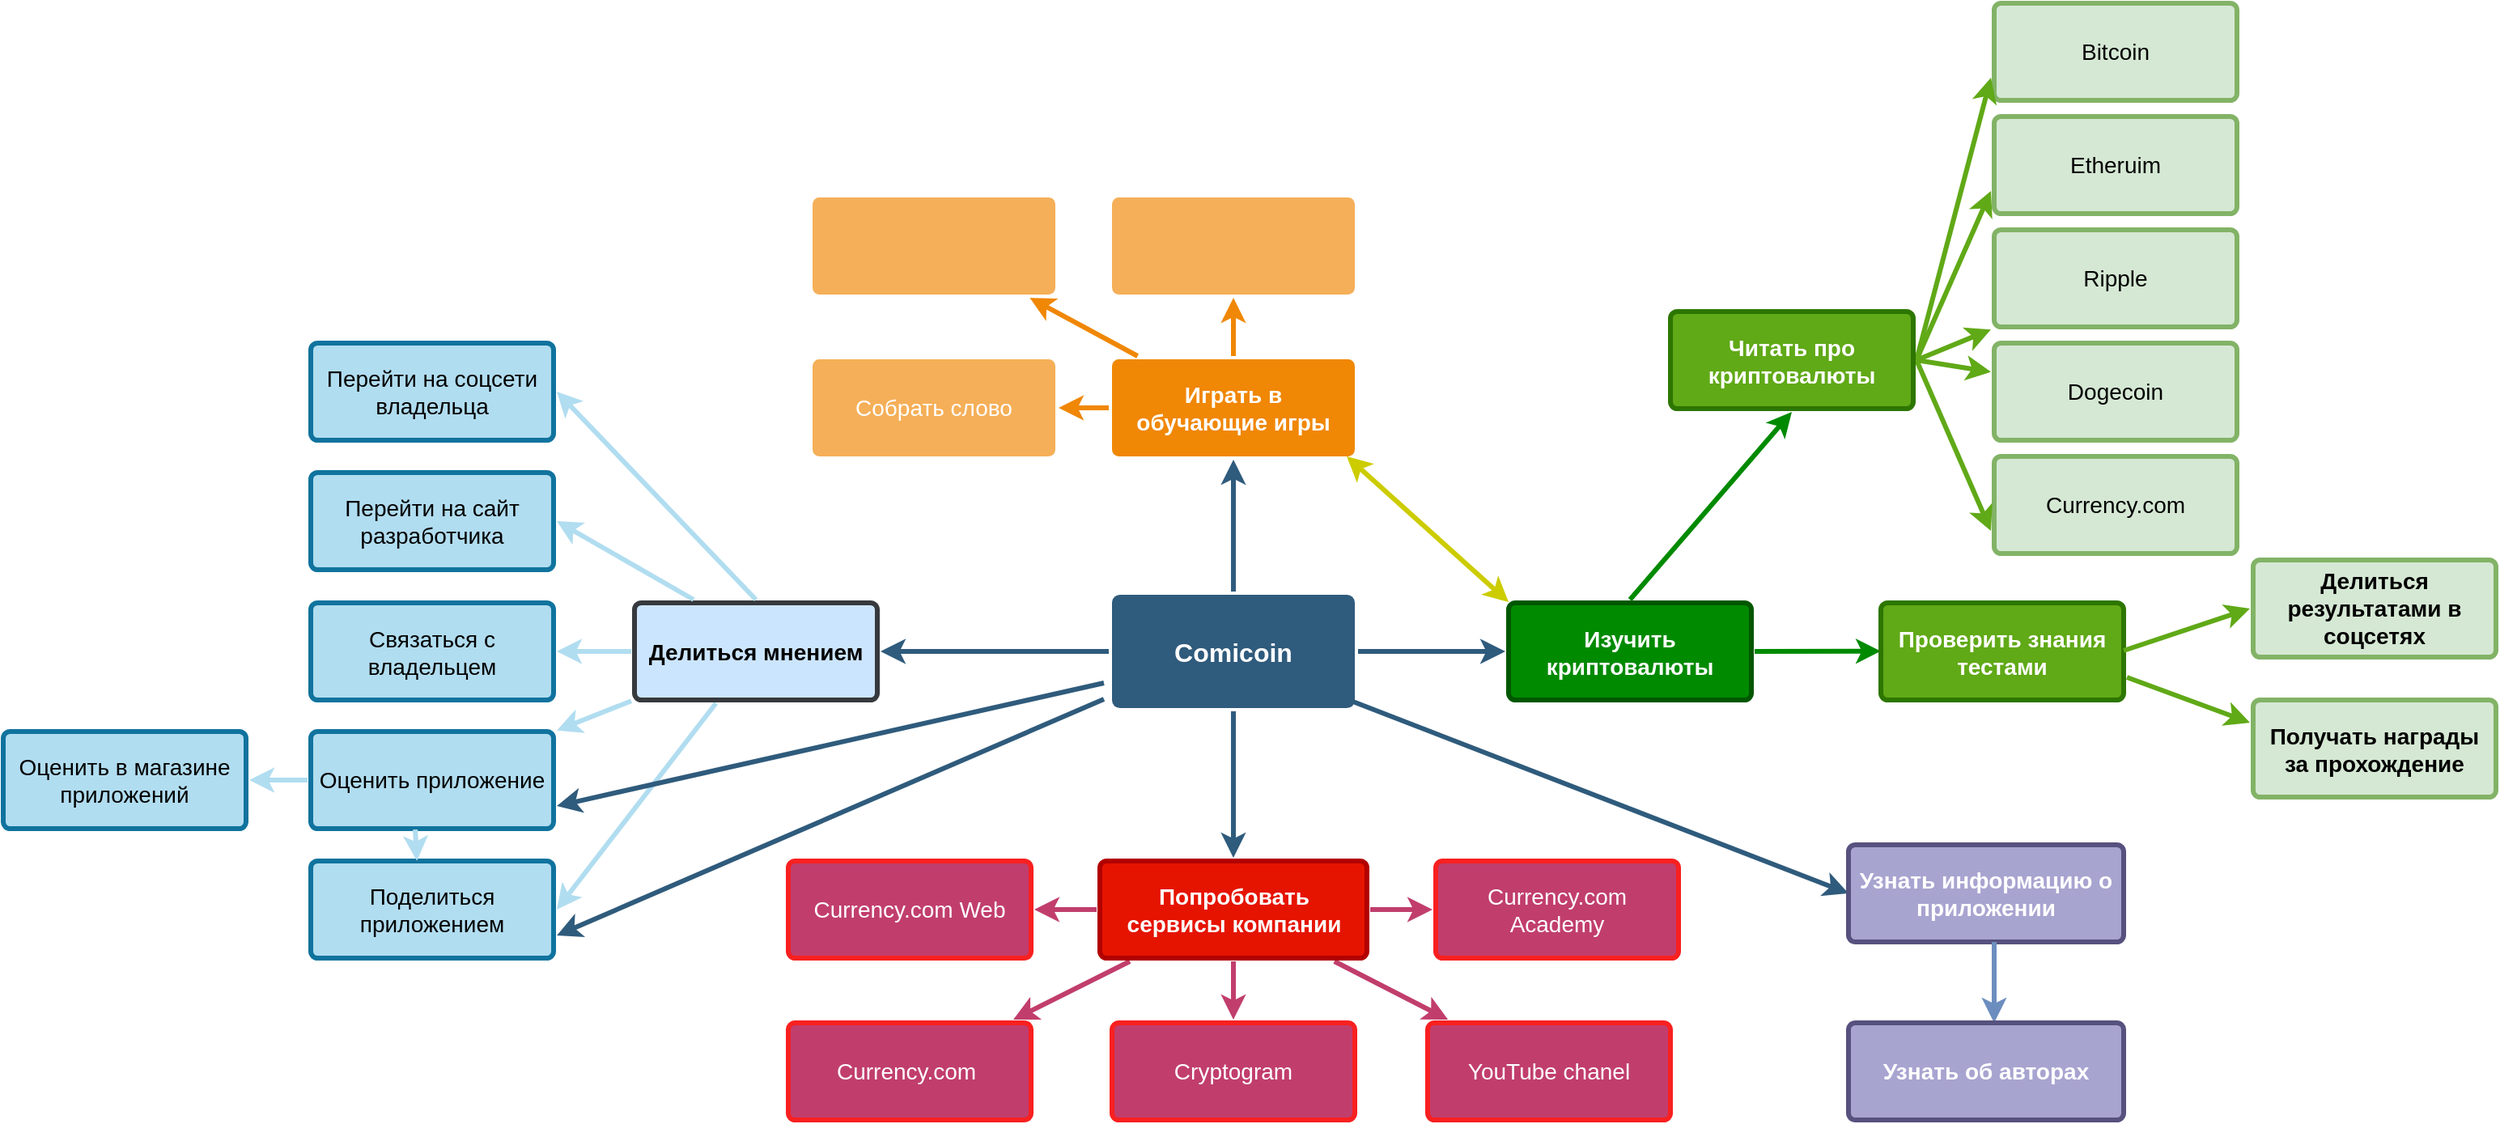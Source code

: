 <mxfile version="20.8.10" type="github">
  <diagram id="6a731a19-8d31-9384-78a2-239565b7b9f0" name="Page-1">
    <mxGraphModel dx="2569" dy="775" grid="1" gridSize="10" guides="1" tooltips="1" connect="1" arrows="1" fold="1" page="1" pageScale="1" pageWidth="1169" pageHeight="827" background="none" math="0" shadow="0">
      <root>
        <mxCell id="0" />
        <mxCell id="1" parent="0" />
        <mxCell id="1745" value="" style="edgeStyle=none;rounded=0;jumpStyle=none;html=1;shadow=0;labelBackgroundColor=none;startArrow=none;startFill=0;endArrow=classic;endFill=1;jettySize=auto;orthogonalLoop=1;strokeColor=#2F5B7C;strokeWidth=3;fontFamily=Helvetica;fontSize=16;fontColor=#23445D;spacing=5;" parent="1" source="1749" target="1764" edge="1">
          <mxGeometry relative="1" as="geometry" />
        </mxCell>
        <mxCell id="1746" value="" style="edgeStyle=none;rounded=0;jumpStyle=none;html=1;shadow=0;labelBackgroundColor=none;startArrow=none;startFill=0;endArrow=classic;endFill=1;jettySize=auto;orthogonalLoop=1;strokeColor=#2F5B7C;strokeWidth=3;fontFamily=Helvetica;fontSize=16;fontColor=#23445D;spacing=5;" parent="1" source="1749" target="1771" edge="1">
          <mxGeometry relative="1" as="geometry" />
        </mxCell>
        <mxCell id="1747" value="" style="edgeStyle=none;rounded=0;jumpStyle=none;html=1;shadow=0;labelBackgroundColor=none;startArrow=none;startFill=0;endArrow=classic;endFill=1;jettySize=auto;orthogonalLoop=1;strokeColor=#2F5B7C;strokeWidth=3;fontFamily=Helvetica;fontSize=16;fontColor=#23445D;spacing=5;" parent="1" source="1749" target="1760" edge="1">
          <mxGeometry relative="1" as="geometry" />
        </mxCell>
        <mxCell id="1748" value="" style="edgeStyle=none;rounded=0;jumpStyle=none;html=1;shadow=0;labelBackgroundColor=none;startArrow=none;startFill=0;endArrow=classic;endFill=1;jettySize=auto;orthogonalLoop=1;strokeColor=#2F5B7C;strokeWidth=3;fontFamily=Helvetica;fontSize=16;fontColor=#23445D;spacing=5;" parent="1" source="1749" target="1753" edge="1">
          <mxGeometry relative="1" as="geometry" />
        </mxCell>
        <mxCell id="1749" value="Comicoin" style="rounded=1;whiteSpace=wrap;html=1;shadow=0;labelBackgroundColor=none;strokeColor=none;strokeWidth=3;fillColor=#2F5B7C;fontFamily=Helvetica;fontSize=16;fontColor=#FFFFFF;align=center;fontStyle=1;spacing=5;arcSize=7;perimeterSpacing=2;" parent="1" vertex="1">
          <mxGeometry x="495" y="375.5" width="150" height="70" as="geometry" />
        </mxCell>
        <mxCell id="1750" value="" style="edgeStyle=none;rounded=1;jumpStyle=none;html=1;shadow=0;labelBackgroundColor=none;startArrow=none;startFill=0;jettySize=auto;orthogonalLoop=1;strokeColor=#B1DDF0;strokeWidth=3;fontFamily=Helvetica;fontSize=14;fontColor=#FFFFFF;spacing=5;fontStyle=1;fillColor=#b0e3e6;" parent="1" source="1753" target="1756" edge="1">
          <mxGeometry relative="1" as="geometry" />
        </mxCell>
        <mxCell id="1751" value="" style="edgeStyle=none;rounded=1;jumpStyle=none;html=1;shadow=0;labelBackgroundColor=none;startArrow=none;startFill=0;jettySize=auto;orthogonalLoop=1;strokeColor=#B1DDF0;strokeWidth=3;fontFamily=Helvetica;fontSize=14;fontColor=#FFFFFF;spacing=5;fontStyle=1;fillColor=#b0e3e6;" parent="1" source="1753" target="1755" edge="1">
          <mxGeometry relative="1" as="geometry" />
        </mxCell>
        <mxCell id="1752" value="" style="edgeStyle=none;rounded=1;jumpStyle=none;html=1;shadow=0;labelBackgroundColor=none;startArrow=none;startFill=0;jettySize=auto;orthogonalLoop=1;strokeColor=#B1DDF0;strokeWidth=3;fontFamily=Helvetica;fontSize=14;fontColor=#FFFFFF;spacing=5;fontStyle=1;fillColor=#b0e3e6;entryX=1;entryY=0.5;entryDx=0;entryDy=0;" parent="1" source="1753" target="1754" edge="1">
          <mxGeometry relative="1" as="geometry" />
        </mxCell>
        <mxCell id="1753" value="Делиться мнением" style="rounded=1;whiteSpace=wrap;html=1;shadow=0;labelBackgroundColor=none;strokeColor=#36393d;strokeWidth=3;fillColor=#cce5ff;fontFamily=Helvetica;fontSize=14;align=center;spacing=5;fontStyle=1;arcSize=7;perimeterSpacing=2;" parent="1" vertex="1">
          <mxGeometry x="200" y="380.5" width="150" height="60" as="geometry" />
        </mxCell>
        <mxCell id="1754" value="Поделиться приложением" style="rounded=1;whiteSpace=wrap;html=1;shadow=0;labelBackgroundColor=none;strokeColor=#10739e;strokeWidth=3;fillColor=#b1ddf0;fontFamily=Helvetica;fontSize=14;align=center;spacing=5;fontStyle=0;arcSize=7;perimeterSpacing=2;" parent="1" vertex="1">
          <mxGeometry y="540" width="150" height="60" as="geometry" />
        </mxCell>
        <mxCell id="1755" value="Оценить приложение" style="rounded=1;whiteSpace=wrap;html=1;shadow=0;labelBackgroundColor=none;strokeColor=#10739e;strokeWidth=3;fillColor=#b1ddf0;fontFamily=Helvetica;fontSize=14;align=center;spacing=5;fontStyle=0;arcSize=7;perimeterSpacing=2;" parent="1" vertex="1">
          <mxGeometry y="460" width="150" height="60" as="geometry" />
        </mxCell>
        <mxCell id="1756" value="Связаться с владельцем" style="rounded=1;whiteSpace=wrap;html=1;shadow=0;labelBackgroundColor=none;strokeColor=#10739e;strokeWidth=3;fillColor=#B1DDF0;fontFamily=Helvetica;fontSize=14;align=center;spacing=5;fontStyle=0;arcSize=7;perimeterSpacing=2;" parent="1" vertex="1">
          <mxGeometry y="380.5" width="150" height="60" as="geometry" />
        </mxCell>
        <mxCell id="1757" value="" style="edgeStyle=none;rounded=0;jumpStyle=none;html=1;shadow=0;labelBackgroundColor=none;startArrow=none;startFill=0;endArrow=classic;endFill=1;jettySize=auto;orthogonalLoop=1;strokeColor=#C13E6C;strokeWidth=3;fontFamily=Helvetica;fontSize=14;fontColor=#FFFFFF;spacing=5;" parent="1" source="1760" target="1763" edge="1">
          <mxGeometry relative="1" as="geometry" />
        </mxCell>
        <mxCell id="1758" value="" style="edgeStyle=none;rounded=0;jumpStyle=none;html=1;shadow=0;labelBackgroundColor=none;startArrow=none;startFill=0;endArrow=classic;endFill=1;jettySize=auto;orthogonalLoop=1;strokeColor=#C13E6C;strokeWidth=3;fontFamily=Helvetica;fontSize=14;fontColor=#FFFFFF;spacing=5;" parent="1" source="1760" target="1762" edge="1">
          <mxGeometry relative="1" as="geometry" />
        </mxCell>
        <mxCell id="1759" value="" style="edgeStyle=none;rounded=0;jumpStyle=none;html=1;shadow=0;labelBackgroundColor=none;startArrow=none;startFill=0;endArrow=classic;endFill=1;jettySize=auto;orthogonalLoop=1;strokeColor=#C13E6C;strokeWidth=3;fontFamily=Helvetica;fontSize=14;fontColor=#FFFFFF;spacing=5;" parent="1" source="1760" target="1761" edge="1">
          <mxGeometry relative="1" as="geometry" />
        </mxCell>
        <mxCell id="1760" value="Попробовать сервисы компании" style="rounded=1;whiteSpace=wrap;html=1;shadow=0;labelBackgroundColor=none;strokeColor=#B20000;strokeWidth=3;fillColor=#e51400;fontFamily=Helvetica;fontSize=14;fontColor=#ffffff;align=center;spacing=5;fontStyle=1;arcSize=7;perimeterSpacing=2;" parent="1" vertex="1">
          <mxGeometry x="487.5" y="540" width="165" height="60" as="geometry" />
        </mxCell>
        <mxCell id="1761" value="YouTube chanel" style="rounded=1;whiteSpace=wrap;html=1;shadow=0;labelBackgroundColor=none;strokeColor=#f82020;strokeWidth=3;fillColor=#c13e6c;fontFamily=Helvetica;fontSize=14;fontColor=#FFFFFF;align=center;spacing=5;arcSize=7;perimeterSpacing=2;" parent="1" vertex="1">
          <mxGeometry x="690" y="640" width="150" height="60" as="geometry" />
        </mxCell>
        <mxCell id="1762" value="Cryptogram" style="rounded=1;whiteSpace=wrap;html=1;shadow=0;labelBackgroundColor=none;strokeColor=#f82020;strokeWidth=3;fillColor=#c13e6c;fontFamily=Helvetica;fontSize=14;fontColor=#FFFFFF;align=center;spacing=5;arcSize=7;perimeterSpacing=2;" parent="1" vertex="1">
          <mxGeometry x="495" y="640" width="150" height="60" as="geometry" />
        </mxCell>
        <mxCell id="1763" value="Currency.com&amp;nbsp;" style="rounded=1;whiteSpace=wrap;html=1;shadow=0;labelBackgroundColor=none;strokeColor=#f82020;strokeWidth=3;fillColor=#c13e6c;fontFamily=Helvetica;fontSize=14;fontColor=#FFFFFF;align=center;spacing=5;arcSize=7;perimeterSpacing=2;" parent="1" vertex="1">
          <mxGeometry x="295" y="640" width="150" height="60" as="geometry" />
        </mxCell>
        <mxCell id="1764" value="Играть в обучающие игры" style="rounded=1;whiteSpace=wrap;html=1;shadow=0;labelBackgroundColor=none;strokeColor=none;strokeWidth=3;fillColor=#F08705;fontFamily=Helvetica;fontSize=14;fontColor=#FFFFFF;align=center;spacing=5;fontStyle=1;arcSize=7;perimeterSpacing=2;" parent="1" vertex="1">
          <mxGeometry x="495" y="230" width="150" height="60" as="geometry" />
        </mxCell>
        <mxCell id="1765" value="" style="rounded=1;whiteSpace=wrap;html=1;shadow=0;labelBackgroundColor=none;strokeColor=none;strokeWidth=3;fillColor=#f5af58;fontFamily=Helvetica;fontSize=14;fontColor=#FFFFFF;align=center;spacing=5;arcSize=7;perimeterSpacing=2;" parent="1" vertex="1">
          <mxGeometry x="495" y="130" width="150" height="60" as="geometry" />
        </mxCell>
        <mxCell id="1766" value="" style="edgeStyle=none;rounded=0;jumpStyle=none;html=1;shadow=0;labelBackgroundColor=none;startArrow=none;startFill=0;endArrow=classic;endFill=1;jettySize=auto;orthogonalLoop=1;strokeColor=#F08705;strokeWidth=3;fontFamily=Helvetica;fontSize=14;fontColor=#FFFFFF;spacing=5;" parent="1" source="1764" target="1765" edge="1">
          <mxGeometry relative="1" as="geometry" />
        </mxCell>
        <mxCell id="1767" value="" style="rounded=1;whiteSpace=wrap;html=1;shadow=0;labelBackgroundColor=none;strokeColor=none;strokeWidth=3;fillColor=#f5af58;fontFamily=Helvetica;fontSize=14;fontColor=#FFFFFF;align=center;spacing=5;arcSize=7;perimeterSpacing=2;" parent="1" vertex="1">
          <mxGeometry x="310" y="130" width="150" height="60" as="geometry" />
        </mxCell>
        <mxCell id="1768" value="" style="edgeStyle=none;rounded=0;jumpStyle=none;html=1;shadow=0;labelBackgroundColor=none;startArrow=none;startFill=0;endArrow=classic;endFill=1;jettySize=auto;orthogonalLoop=1;strokeColor=#F08705;strokeWidth=3;fontFamily=Helvetica;fontSize=14;fontColor=#FFFFFF;spacing=5;" parent="1" source="1764" target="1767" edge="1">
          <mxGeometry relative="1" as="geometry" />
        </mxCell>
        <mxCell id="1769" value="Собрать слово" style="rounded=1;whiteSpace=wrap;html=1;shadow=0;labelBackgroundColor=none;strokeColor=none;strokeWidth=3;fillColor=#f5af58;fontFamily=Helvetica;fontSize=14;fontColor=#FFFFFF;align=center;spacing=5;arcSize=7;perimeterSpacing=2;" parent="1" vertex="1">
          <mxGeometry x="310" y="230" width="150" height="60" as="geometry" />
        </mxCell>
        <mxCell id="1770" value="" style="edgeStyle=none;rounded=0;jumpStyle=none;html=1;shadow=0;labelBackgroundColor=none;startArrow=none;startFill=0;endArrow=classic;endFill=1;jettySize=auto;orthogonalLoop=1;strokeColor=#F08705;strokeWidth=3;fontFamily=Helvetica;fontSize=14;fontColor=#FFFFFF;spacing=5;" parent="1" source="1764" target="1769" edge="1">
          <mxGeometry relative="1" as="geometry" />
        </mxCell>
        <mxCell id="UL254Td3M0qve1C45Teg-1803" value="" style="edgeStyle=none;rounded=0;orthogonalLoop=1;jettySize=auto;html=1;" edge="1" parent="1" source="1771" target="UL254Td3M0qve1C45Teg-1798">
          <mxGeometry relative="1" as="geometry" />
        </mxCell>
        <mxCell id="1771" value="Изучить криптовалюты" style="rounded=1;whiteSpace=wrap;html=1;shadow=0;labelBackgroundColor=none;strokeColor=#005700;strokeWidth=3;fillColor=#008A00;fontFamily=Helvetica;fontSize=14;fontColor=#ffffff;align=center;spacing=5;fontStyle=1;arcSize=7;perimeterSpacing=2;" parent="1" vertex="1">
          <mxGeometry x="740" y="380.5" width="150" height="60" as="geometry" />
        </mxCell>
        <mxCell id="1772" value="Dogecoin" style="rounded=1;whiteSpace=wrap;html=1;shadow=0;labelBackgroundColor=none;strokeColor=#82b366;strokeWidth=3;fillColor=#d5e8d4;fontFamily=Helvetica;fontSize=14;align=center;spacing=5;fontStyle=0;arcSize=7;perimeterSpacing=2;" parent="1" vertex="1">
          <mxGeometry x="1040" y="220" width="150" height="60" as="geometry" />
        </mxCell>
        <mxCell id="1773" value="" style="edgeStyle=none;rounded=1;jumpStyle=none;html=1;shadow=0;labelBackgroundColor=none;startArrow=none;startFill=0;jettySize=auto;orthogonalLoop=1;strokeColor=#60A917;strokeWidth=3;fontFamily=Helvetica;fontSize=14;fontColor=#FFFFFF;spacing=5;fontStyle=1;fillColor=#b0e3e6;exitX=1;exitY=0.5;exitDx=0;exitDy=0;" parent="1" source="UL254Td3M0qve1C45Teg-1788" target="1772" edge="1">
          <mxGeometry relative="1" as="geometry">
            <mxPoint x="840" y="430" as="sourcePoint" />
          </mxGeometry>
        </mxCell>
        <mxCell id="1774" value="Ripple" style="rounded=1;whiteSpace=wrap;html=1;shadow=0;labelBackgroundColor=none;strokeColor=#82b366;strokeWidth=3;fillColor=#d5e8d4;fontFamily=Helvetica;fontSize=14;align=center;spacing=5;fontStyle=0;arcSize=7;perimeterSpacing=2;" parent="1" vertex="1">
          <mxGeometry x="1040" y="150" width="150" height="60" as="geometry" />
        </mxCell>
        <mxCell id="1775" value="" style="edgeStyle=none;rounded=1;jumpStyle=none;html=1;shadow=0;labelBackgroundColor=none;startArrow=none;startFill=0;jettySize=auto;orthogonalLoop=1;strokeColor=#60A917;strokeWidth=3;fontFamily=Helvetica;fontSize=14;fontColor=#FFFFFF;spacing=5;fontStyle=1;fillColor=#b0e3e6;exitX=1;exitY=0.5;exitDx=0;exitDy=0;" parent="1" source="UL254Td3M0qve1C45Teg-1788" target="1774" edge="1">
          <mxGeometry relative="1" as="geometry" />
        </mxCell>
        <mxCell id="1776" value="Etheruim" style="rounded=1;whiteSpace=wrap;html=1;shadow=0;labelBackgroundColor=none;strokeColor=#82b366;strokeWidth=3;fillColor=#d5e8d4;fontFamily=Helvetica;fontSize=14;align=center;spacing=5;fontStyle=0;arcSize=7;perimeterSpacing=2;" parent="1" vertex="1">
          <mxGeometry x="1040" y="80" width="150" height="60" as="geometry" />
        </mxCell>
        <mxCell id="1777" value="" style="edgeStyle=none;rounded=1;jumpStyle=none;html=1;shadow=0;labelBackgroundColor=none;startArrow=none;startFill=0;jettySize=auto;orthogonalLoop=1;strokeColor=#60A917;strokeWidth=3;fontFamily=Helvetica;fontSize=14;fontColor=#FFFFFF;spacing=5;fontStyle=1;fillColor=#b0e3e6;entryX=0;entryY=0.75;entryDx=0;entryDy=0;exitX=1;exitY=0.5;exitDx=0;exitDy=0;" parent="1" source="UL254Td3M0qve1C45Teg-1788" target="1776" edge="1">
          <mxGeometry relative="1" as="geometry" />
        </mxCell>
        <mxCell id="1778" value="Bitcoin" style="rounded=1;whiteSpace=wrap;html=1;shadow=0;labelBackgroundColor=none;strokeColor=#82b366;strokeWidth=3;fillColor=#d5e8d4;fontFamily=Helvetica;fontSize=14;align=center;spacing=5;fontStyle=0;arcSize=7;perimeterSpacing=2;" parent="1" vertex="1">
          <mxGeometry x="1040" y="10" width="150" height="60" as="geometry" />
        </mxCell>
        <mxCell id="1779" value="" style="edgeStyle=none;rounded=1;jumpStyle=none;html=1;shadow=0;labelBackgroundColor=none;startArrow=none;startFill=0;jettySize=auto;orthogonalLoop=1;strokeColor=#60A917;strokeWidth=3;fontFamily=Helvetica;fontSize=14;fontColor=#FFFFFF;spacing=5;fontStyle=1;fillColor=#b0e3e6;exitX=1;exitY=0.5;exitDx=0;exitDy=0;entryX=0;entryY=0.75;entryDx=0;entryDy=0;" parent="1" source="UL254Td3M0qve1C45Teg-1788" target="1778" edge="1">
          <mxGeometry relative="1" as="geometry" />
        </mxCell>
        <mxCell id="UL254Td3M0qve1C45Teg-1780" value="Currency.com" style="rounded=1;whiteSpace=wrap;html=1;shadow=0;labelBackgroundColor=none;strokeColor=#82b366;strokeWidth=3;fillColor=#d5e8d4;fontFamily=Helvetica;fontSize=14;align=center;spacing=5;fontStyle=0;arcSize=7;perimeterSpacing=2;" vertex="1" parent="1">
          <mxGeometry x="1040" y="290" width="150" height="60" as="geometry" />
        </mxCell>
        <mxCell id="UL254Td3M0qve1C45Teg-1782" value="" style="rounded=1;jumpStyle=none;html=1;shadow=0;labelBackgroundColor=none;startArrow=none;startFill=0;jettySize=auto;orthogonalLoop=1;strokeColor=#60A917;strokeWidth=3;fontFamily=Helvetica;fontSize=14;fontColor=#FFFFFF;spacing=5;fontStyle=1;fillColor=#b0e3e6;entryX=0;entryY=0.75;entryDx=0;entryDy=0;exitX=1;exitY=0.5;exitDx=0;exitDy=0;" edge="1" parent="1" source="UL254Td3M0qve1C45Teg-1788" target="UL254Td3M0qve1C45Teg-1780">
          <mxGeometry relative="1" as="geometry">
            <mxPoint x="750" y="570" as="sourcePoint" />
            <mxPoint x="970.723" y="292" as="targetPoint" />
          </mxGeometry>
        </mxCell>
        <mxCell id="UL254Td3M0qve1C45Teg-1784" value="" style="edgeStyle=none;rounded=0;jumpStyle=none;html=1;shadow=0;labelBackgroundColor=none;startArrow=none;startFill=0;endArrow=classic;endFill=1;jettySize=auto;orthogonalLoop=1;strokeColor=#60A917;strokeWidth=3;fontFamily=Helvetica;fontSize=16;fontColor=#23445D;spacing=5;entryX=0;entryY=0.25;entryDx=0;entryDy=0;exitX=1;exitY=0.75;exitDx=0;exitDy=0;" edge="1" parent="1" source="UL254Td3M0qve1C45Teg-1798" target="UL254Td3M0qve1C45Teg-1783">
          <mxGeometry relative="1" as="geometry">
            <mxPoint x="657" y="423.575" as="sourcePoint" />
            <mxPoint x="703" y="422.425" as="targetPoint" />
          </mxGeometry>
        </mxCell>
        <mxCell id="UL254Td3M0qve1C45Teg-1788" value="Читать про криптовалюты" style="rounded=1;whiteSpace=wrap;html=1;shadow=0;labelBackgroundColor=none;strokeColor=#2D7600;strokeWidth=3;fillColor=#60A917;fontFamily=Helvetica;fontSize=14;fontColor=#ffffff;align=center;spacing=5;fontStyle=1;arcSize=7;perimeterSpacing=2;" vertex="1" parent="1">
          <mxGeometry x="840" y="200.5" width="150" height="60" as="geometry" />
        </mxCell>
        <mxCell id="UL254Td3M0qve1C45Teg-1783" value="Получать награды за прохождение" style="rounded=1;whiteSpace=wrap;html=1;shadow=0;labelBackgroundColor=none;strokeColor=#82b366;strokeWidth=3;fillColor=#d5e8d4;fontFamily=Helvetica;fontSize=14;align=center;spacing=5;fontStyle=1;arcSize=7;perimeterSpacing=2;" vertex="1" parent="1">
          <mxGeometry x="1200" y="440.5" width="150" height="60" as="geometry" />
        </mxCell>
        <mxCell id="UL254Td3M0qve1C45Teg-1790" value="" style="edgeStyle=none;rounded=0;jumpStyle=none;html=1;shadow=0;labelBackgroundColor=none;startArrow=none;startFill=0;endArrow=classic;endFill=1;jettySize=auto;orthogonalLoop=1;strokeColor=#008A00;strokeWidth=3;fontFamily=Helvetica;fontSize=16;fontColor=#23445D;spacing=5;entryX=0.5;entryY=1;entryDx=0;entryDy=0;exitX=0.5;exitY=0;exitDx=0;exitDy=0;" edge="1" parent="1" source="1771" target="UL254Td3M0qve1C45Teg-1788">
          <mxGeometry relative="1" as="geometry">
            <mxPoint x="770" y="380" as="sourcePoint" />
            <mxPoint x="816.5" y="538" as="targetPoint" />
          </mxGeometry>
        </mxCell>
        <mxCell id="UL254Td3M0qve1C45Teg-1792" style="edgeStyle=none;rounded=0;orthogonalLoop=1;jettySize=auto;html=1;exitX=0.25;exitY=1;exitDx=0;exitDy=0;" edge="1" parent="1" source="1776" target="1776">
          <mxGeometry relative="1" as="geometry" />
        </mxCell>
        <mxCell id="UL254Td3M0qve1C45Teg-1793" value="Currency.com Academy" style="rounded=1;whiteSpace=wrap;html=1;shadow=0;labelBackgroundColor=none;strokeColor=#f82020;strokeWidth=3;fillColor=#c13e6c;fontFamily=Helvetica;fontSize=14;fontColor=#FFFFFF;align=center;spacing=5;arcSize=7;perimeterSpacing=2;" vertex="1" parent="1">
          <mxGeometry x="695" y="540" width="150" height="60" as="geometry" />
        </mxCell>
        <mxCell id="UL254Td3M0qve1C45Teg-1794" value="Currency.com Web" style="rounded=1;whiteSpace=wrap;html=1;shadow=0;labelBackgroundColor=none;strokeColor=#f82020;strokeWidth=3;fillColor=#C13E6C;fontFamily=Helvetica;fontSize=14;fontColor=#FFFFFF;align=center;spacing=5;arcSize=7;perimeterSpacing=2;" vertex="1" parent="1">
          <mxGeometry x="295" y="540" width="150" height="60" as="geometry" />
        </mxCell>
        <mxCell id="UL254Td3M0qve1C45Teg-1795" value="" style="edgeStyle=none;rounded=0;jumpStyle=none;html=1;shadow=0;labelBackgroundColor=none;startArrow=none;startFill=0;endArrow=classic;endFill=1;jettySize=auto;orthogonalLoop=1;strokeColor=#C13E6C;strokeWidth=3;fontFamily=Helvetica;fontSize=14;fontColor=#FFFFFF;spacing=5;entryX=1;entryY=0.5;entryDx=0;entryDy=0;exitX=0;exitY=0.5;exitDx=0;exitDy=0;" edge="1" parent="1" source="1760" target="UL254Td3M0qve1C45Teg-1794">
          <mxGeometry relative="1" as="geometry">
            <mxPoint x="503" y="641.3" as="sourcePoint" />
            <mxPoint x="457" y="659.7" as="targetPoint" />
          </mxGeometry>
        </mxCell>
        <mxCell id="UL254Td3M0qve1C45Teg-1796" value="" style="edgeStyle=none;rounded=0;jumpStyle=none;html=1;shadow=0;labelBackgroundColor=none;startArrow=none;startFill=0;endArrow=classic;endFill=1;jettySize=auto;orthogonalLoop=1;strokeColor=#C13E6C;strokeWidth=3;fontFamily=Helvetica;fontSize=14;fontColor=#FFFFFF;spacing=5;entryX=0;entryY=0.5;entryDx=0;entryDy=0;exitX=1;exitY=0.5;exitDx=0;exitDy=0;" edge="1" parent="1" source="1760" target="UL254Td3M0qve1C45Teg-1793">
          <mxGeometry relative="1" as="geometry">
            <mxPoint x="503" y="610.5" as="sourcePoint" />
            <mxPoint x="442" y="610.5" as="targetPoint" />
          </mxGeometry>
        </mxCell>
        <mxCell id="UL254Td3M0qve1C45Teg-1797" value="" style="edgeStyle=none;rounded=0;jumpStyle=none;html=1;shadow=0;labelBackgroundColor=none;startArrow=none;startFill=0;endArrow=classic;endFill=1;jettySize=auto;orthogonalLoop=1;strokeColor=#008A00;strokeWidth=3;fontFamily=Helvetica;fontSize=16;fontColor=#23445D;spacing=5;exitX=1;exitY=0.5;exitDx=0;exitDy=0;" edge="1" parent="1" source="1771">
          <mxGeometry relative="1" as="geometry">
            <mxPoint x="910" y="410" as="sourcePoint" />
            <mxPoint x="970" y="410.33" as="targetPoint" />
          </mxGeometry>
        </mxCell>
        <mxCell id="UL254Td3M0qve1C45Teg-1798" value="Проверить знания тестами" style="rounded=1;whiteSpace=wrap;html=1;shadow=0;labelBackgroundColor=none;strokeColor=#2D7600;strokeWidth=3;fillColor=#60a917;fontFamily=Helvetica;fontSize=14;fontColor=#ffffff;align=center;spacing=5;fontStyle=1;arcSize=7;perimeterSpacing=2;" vertex="1" parent="1">
          <mxGeometry x="970" y="380.5" width="150" height="60" as="geometry" />
        </mxCell>
        <mxCell id="UL254Td3M0qve1C45Teg-1799" value="" style="edgeStyle=none;rounded=0;jumpStyle=none;html=1;shadow=0;labelBackgroundColor=none;startArrow=none;startFill=0;endArrow=classic;endFill=1;jettySize=auto;orthogonalLoop=1;strokeColor=#60A917;strokeWidth=3;fontFamily=Helvetica;fontSize=16;fontColor=#23445D;spacing=5;exitX=1;exitY=0.75;exitDx=0;exitDy=0;entryX=0;entryY=0.5;entryDx=0;entryDy=0;" edge="1" parent="1" target="UL254Td3M0qve1C45Teg-1800">
          <mxGeometry relative="1" as="geometry">
            <mxPoint x="1120" y="410" as="sourcePoint" />
            <mxPoint x="1200" y="380" as="targetPoint" />
          </mxGeometry>
        </mxCell>
        <mxCell id="UL254Td3M0qve1C45Teg-1800" value="Делиться результатами в соцсетях" style="rounded=1;whiteSpace=wrap;html=1;shadow=0;labelBackgroundColor=none;strokeColor=#82b366;strokeWidth=3;fillColor=#d5e8d4;fontFamily=Helvetica;fontSize=14;align=center;spacing=5;fontStyle=1;arcSize=7;perimeterSpacing=2;" vertex="1" parent="1">
          <mxGeometry x="1200" y="354.0" width="150" height="60" as="geometry" />
        </mxCell>
        <mxCell id="UL254Td3M0qve1C45Teg-1801" value="" style="edgeStyle=none;rounded=1;jumpStyle=none;html=1;shadow=0;labelBackgroundColor=none;startArrow=none;startFill=0;jettySize=auto;orthogonalLoop=1;strokeColor=#B1DDF0;strokeWidth=3;fontFamily=Helvetica;fontSize=14;fontColor=#FFFFFF;spacing=5;fontStyle=1;fillColor=#b0e3e6;entryX=1;entryY=0.5;entryDx=0;entryDy=0;exitX=0.25;exitY=0;exitDx=0;exitDy=0;" edge="1" parent="1" source="1753" target="UL254Td3M0qve1C45Teg-1802">
          <mxGeometry relative="1" as="geometry">
            <mxPoint x="260" y="360" as="sourcePoint" />
            <mxPoint x="210" y="310" as="targetPoint" />
          </mxGeometry>
        </mxCell>
        <mxCell id="UL254Td3M0qve1C45Teg-1802" value="Перейти на сайт разработчика" style="rounded=1;whiteSpace=wrap;html=1;shadow=0;labelBackgroundColor=none;strokeColor=#10739e;strokeWidth=3;fillColor=#b1ddf0;fontFamily=Helvetica;fontSize=14;align=center;spacing=5;fontStyle=0;arcSize=7;perimeterSpacing=2;" vertex="1" parent="1">
          <mxGeometry y="300" width="150" height="60" as="geometry" />
        </mxCell>
        <mxCell id="UL254Td3M0qve1C45Teg-1808" value="" style="endArrow=classic;startArrow=classic;html=1;rounded=1;jumpSize=7;strokeColor=#CCCC00;strokeWidth=3;fillColor=#ffff88;" edge="1" parent="1">
          <mxGeometry width="50" height="50" relative="1" as="geometry">
            <mxPoint x="740" y="380" as="sourcePoint" />
            <mxPoint x="640" y="290" as="targetPoint" />
          </mxGeometry>
        </mxCell>
        <mxCell id="UL254Td3M0qve1C45Teg-1810" value="" style="edgeStyle=none;rounded=1;jumpStyle=none;html=1;shadow=0;labelBackgroundColor=none;startArrow=none;startFill=0;jettySize=auto;orthogonalLoop=1;strokeColor=#B1DDF0;strokeWidth=3;fontFamily=Helvetica;fontSize=14;fontColor=#FFFFFF;spacing=5;fontStyle=1;fillColor=#b0e3e6;exitX=0.432;exitY=0.978;exitDx=0;exitDy=0;entryX=0.439;entryY=0.03;entryDx=0;entryDy=0;exitPerimeter=0;entryPerimeter=0;" edge="1" parent="1" source="1755" target="1754">
          <mxGeometry relative="1" as="geometry">
            <mxPoint x="233" y="451.437" as="sourcePoint" />
            <mxPoint x="-110" y="510" as="targetPoint" />
          </mxGeometry>
        </mxCell>
        <mxCell id="UL254Td3M0qve1C45Teg-1814" value="" style="edgeStyle=none;rounded=1;jumpStyle=none;html=1;shadow=0;labelBackgroundColor=none;startArrow=none;startFill=0;jettySize=auto;orthogonalLoop=1;strokeColor=#2F5B7C;strokeWidth=3;fontFamily=Helvetica;fontSize=14;fontColor=#FFFFFF;spacing=5;fontStyle=1;fillColor=#b0e3e6;entryX=1;entryY=0.75;entryDx=0;entryDy=0;" edge="1" parent="1" target="1754">
          <mxGeometry relative="1" as="geometry">
            <mxPoint x="490" y="440" as="sourcePoint" />
            <mxPoint x="162" y="600" as="targetPoint" />
          </mxGeometry>
        </mxCell>
        <mxCell id="UL254Td3M0qve1C45Teg-1815" value="Перейти на соцсети владельца" style="rounded=1;whiteSpace=wrap;html=1;shadow=0;labelBackgroundColor=none;strokeColor=#10739e;strokeWidth=3;fillColor=#b1ddf0;fontFamily=Helvetica;fontSize=14;align=center;spacing=5;fontStyle=0;arcSize=7;perimeterSpacing=2;" vertex="1" parent="1">
          <mxGeometry y="220" width="150" height="60" as="geometry" />
        </mxCell>
        <mxCell id="UL254Td3M0qve1C45Teg-1816" value="" style="edgeStyle=none;rounded=1;jumpStyle=none;html=1;shadow=0;labelBackgroundColor=none;startArrow=none;startFill=0;jettySize=auto;orthogonalLoop=1;strokeColor=#B1DDF0;strokeWidth=3;fontFamily=Helvetica;fontSize=14;fontColor=#FFFFFF;spacing=5;fontStyle=1;fillColor=#b0e3e6;entryX=1;entryY=0.5;entryDx=0;entryDy=0;exitX=0.5;exitY=0;exitDx=0;exitDy=0;" edge="1" parent="1" source="1753" target="UL254Td3M0qve1C45Teg-1815">
          <mxGeometry relative="1" as="geometry">
            <mxPoint x="290" y="370" as="sourcePoint" />
            <mxPoint x="223.5" y="312" as="targetPoint" />
          </mxGeometry>
        </mxCell>
        <mxCell id="UL254Td3M0qve1C45Teg-1817" value="" style="edgeStyle=none;rounded=0;jumpStyle=none;html=1;shadow=0;labelBackgroundColor=none;startArrow=none;startFill=0;endArrow=classic;endFill=1;jettySize=auto;orthogonalLoop=1;strokeColor=#2F5B7C;strokeWidth=3;fontFamily=Helvetica;fontSize=16;fontColor=#23445D;spacing=5;entryX=1;entryY=0.75;entryDx=0;entryDy=0;" edge="1" parent="1" target="1755">
          <mxGeometry relative="1" as="geometry">
            <mxPoint x="490" y="430" as="sourcePoint" />
            <mxPoint x="377" y="425.5" as="targetPoint" />
          </mxGeometry>
        </mxCell>
        <mxCell id="UL254Td3M0qve1C45Teg-1811" value="Оценить в магазине приложений" style="rounded=1;whiteSpace=wrap;html=1;shadow=0;labelBackgroundColor=none;strokeColor=#10739e;strokeWidth=3;fillColor=#b1ddf0;fontFamily=Helvetica;fontSize=14;align=center;spacing=5;fontStyle=0;arcSize=7;perimeterSpacing=2;" vertex="1" parent="1">
          <mxGeometry x="-190" y="460" width="150" height="60" as="geometry" />
        </mxCell>
        <mxCell id="UL254Td3M0qve1C45Teg-1819" value="" style="edgeStyle=none;rounded=1;jumpStyle=none;html=1;shadow=0;labelBackgroundColor=none;startArrow=none;startFill=0;jettySize=auto;orthogonalLoop=1;strokeColor=#B1DDF0;strokeWidth=3;fontFamily=Helvetica;fontSize=14;fontColor=#FFFFFF;spacing=5;fontStyle=1;fillColor=#b0e3e6;exitX=0;exitY=0.5;exitDx=0;exitDy=0;entryX=1;entryY=0.5;entryDx=0;entryDy=0;" edge="1" parent="1" source="1755" target="UL254Td3M0qve1C45Teg-1811">
          <mxGeometry relative="1" as="geometry">
            <mxPoint x="74.528" y="530.592" as="sourcePoint" />
            <mxPoint x="-40" y="490" as="targetPoint" />
          </mxGeometry>
        </mxCell>
        <mxCell id="UL254Td3M0qve1C45Teg-1820" value="" style="edgeStyle=none;rounded=0;jumpStyle=none;html=1;shadow=0;labelBackgroundColor=none;startArrow=none;startFill=0;endArrow=classic;endFill=1;jettySize=auto;orthogonalLoop=1;strokeColor=#2F5B7C;strokeWidth=3;fontFamily=Helvetica;fontSize=16;fontColor=#23445D;spacing=5;fillColor=#dae8fc;" edge="1" parent="1">
          <mxGeometry relative="1" as="geometry">
            <mxPoint x="640" y="440" as="sourcePoint" />
            <mxPoint x="950" y="560" as="targetPoint" />
          </mxGeometry>
        </mxCell>
        <mxCell id="UL254Td3M0qve1C45Teg-1822" value="Узнать информацию о приложении" style="rounded=1;whiteSpace=wrap;html=1;shadow=0;labelBackgroundColor=none;strokeColor=#56517e;strokeWidth=3;fillColor=#a8a4d0;fontFamily=Helvetica;fontSize=14;align=center;spacing=5;fontStyle=1;arcSize=7;perimeterSpacing=2;fontColor=#FFFFFF;" vertex="1" parent="1">
          <mxGeometry x="950" y="530" width="170" height="60" as="geometry" />
        </mxCell>
        <mxCell id="UL254Td3M0qve1C45Teg-1823" value="" style="edgeStyle=none;rounded=0;jumpStyle=none;html=1;shadow=0;labelBackgroundColor=none;startArrow=none;startFill=0;endArrow=classic;endFill=1;jettySize=auto;orthogonalLoop=1;strokeColor=#6c8ebf;strokeWidth=3;fontFamily=Helvetica;fontSize=16;fontColor=#23445D;spacing=5;fillColor=#dae8fc;" edge="1" parent="1">
          <mxGeometry relative="1" as="geometry">
            <mxPoint x="1040" y="590" as="sourcePoint" />
            <mxPoint x="1040" y="640" as="targetPoint" />
          </mxGeometry>
        </mxCell>
        <mxCell id="UL254Td3M0qve1C45Teg-1824" value="Узнать об авторах" style="rounded=1;whiteSpace=wrap;html=1;shadow=0;labelBackgroundColor=none;strokeColor=#56517e;strokeWidth=3;fillColor=#a8a4d0;fontFamily=Helvetica;fontSize=14;align=center;spacing=5;fontStyle=1;arcSize=7;perimeterSpacing=2;fontColor=#FFFFFF;" vertex="1" parent="1">
          <mxGeometry x="950" y="640" width="170" height="60" as="geometry" />
        </mxCell>
      </root>
    </mxGraphModel>
  </diagram>
</mxfile>
